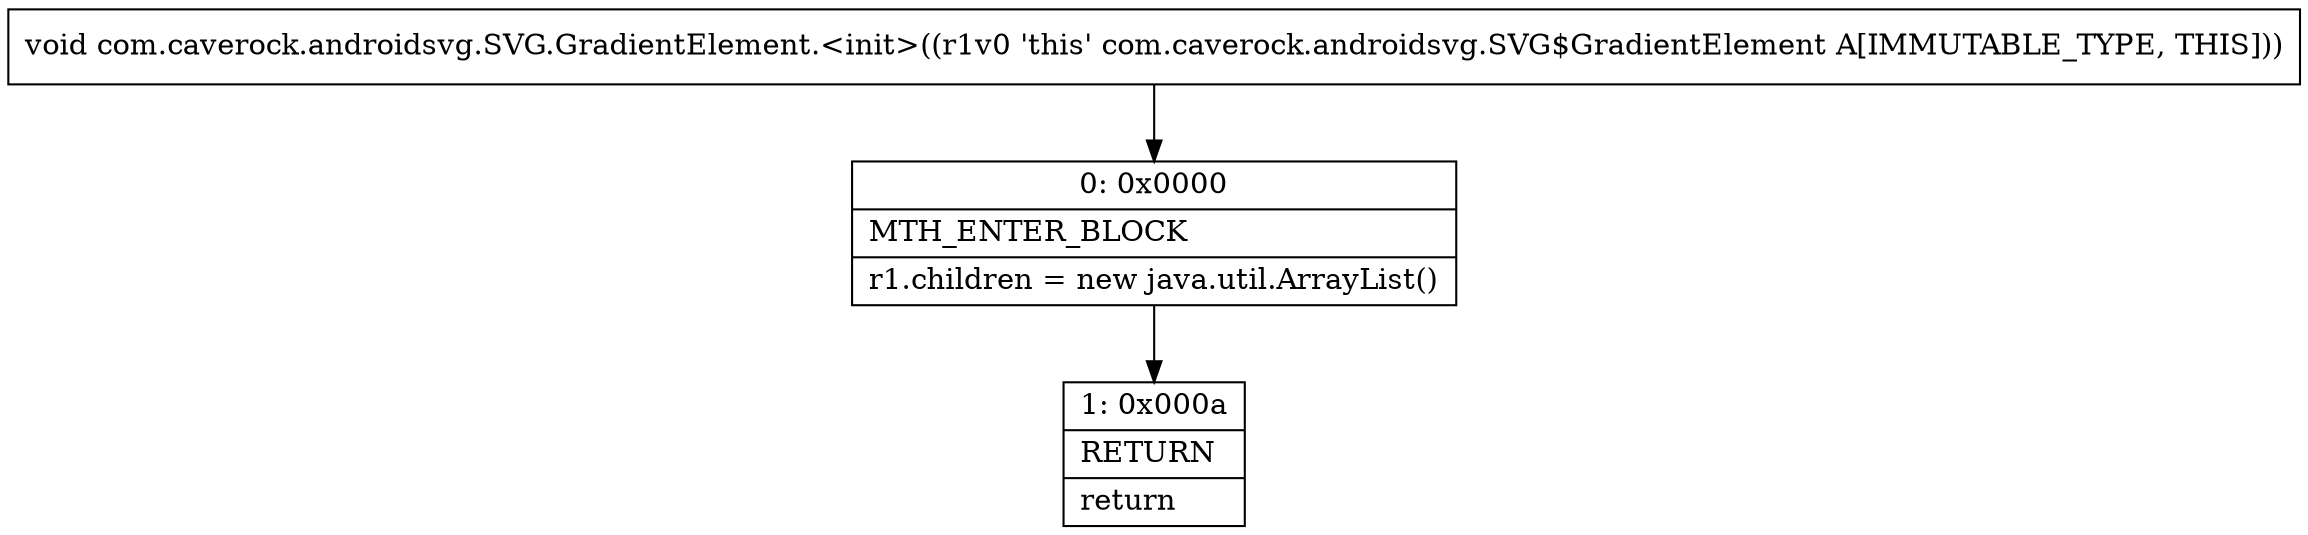 digraph "CFG forcom.caverock.androidsvg.SVG.GradientElement.\<init\>()V" {
Node_0 [shape=record,label="{0\:\ 0x0000|MTH_ENTER_BLOCK\l|r1.children = new java.util.ArrayList()\l}"];
Node_1 [shape=record,label="{1\:\ 0x000a|RETURN\l|return\l}"];
MethodNode[shape=record,label="{void com.caverock.androidsvg.SVG.GradientElement.\<init\>((r1v0 'this' com.caverock.androidsvg.SVG$GradientElement A[IMMUTABLE_TYPE, THIS])) }"];
MethodNode -> Node_0;
Node_0 -> Node_1;
}

